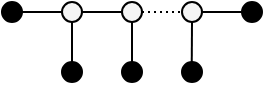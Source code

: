 <mxfile version="14.0.1" type="github">
  <diagram id="vJp_-WfZZ8hn2X-BKur6" name="Page-1">
    <mxGraphModel dx="569" dy="305" grid="1" gridSize="10" guides="1" tooltips="1" connect="1" arrows="1" fold="1" page="1" pageScale="1" pageWidth="850" pageHeight="1100" math="0" shadow="0">
      <root>
        <mxCell id="0" />
        <mxCell id="1" parent="0" />
        <mxCell id="AhCpDjM0Dkvay_AOFEc5-1" value="" style="ellipse;whiteSpace=wrap;html=1;aspect=fixed;fillColor=#f5f5f5;fontColor=#333333;" parent="1" vertex="1">
          <mxGeometry x="420" y="320" width="10" height="10" as="geometry" />
        </mxCell>
        <mxCell id="AhCpDjM0Dkvay_AOFEc5-2" value="" style="ellipse;whiteSpace=wrap;html=1;aspect=fixed;fontColor=#333333;fillColor=#F5F5F5;" parent="1" vertex="1">
          <mxGeometry x="450" y="320" width="10" height="10" as="geometry" />
        </mxCell>
        <mxCell id="AhCpDjM0Dkvay_AOFEc5-3" value="" style="ellipse;whiteSpace=wrap;html=1;aspect=fixed;fontColor=#333333;fillColor=#F5F5F5;" parent="1" vertex="1">
          <mxGeometry x="480" y="320" width="10" height="10" as="geometry" />
        </mxCell>
        <mxCell id="AhCpDjM0Dkvay_AOFEc5-5" value="" style="ellipse;whiteSpace=wrap;html=1;aspect=fixed;fontColor=#333333;fillColor=#000000;" parent="1" vertex="1">
          <mxGeometry x="510" y="320" width="10" height="10" as="geometry" />
        </mxCell>
        <mxCell id="AhCpDjM0Dkvay_AOFEc5-6" value="" style="ellipse;whiteSpace=wrap;html=1;aspect=fixed;fontColor=#333333;fillColor=#000000;" parent="1" vertex="1">
          <mxGeometry x="480" y="350" width="10" height="10" as="geometry" />
        </mxCell>
        <mxCell id="AhCpDjM0Dkvay_AOFEc5-7" value="" style="ellipse;whiteSpace=wrap;html=1;aspect=fixed;fontColor=#333333;fillColor=#000000;" parent="1" vertex="1">
          <mxGeometry x="450" y="350" width="10" height="10" as="geometry" />
        </mxCell>
        <mxCell id="AhCpDjM0Dkvay_AOFEc5-8" value="" style="ellipse;whiteSpace=wrap;html=1;aspect=fixed;fontColor=#333333;fillColor=#000000;" parent="1" vertex="1">
          <mxGeometry x="420" y="350" width="10" height="10" as="geometry" />
        </mxCell>
        <mxCell id="AhCpDjM0Dkvay_AOFEc5-9" value="" style="ellipse;whiteSpace=wrap;html=1;aspect=fixed;fontColor=#333333;fillColor=#000000;" parent="1" vertex="1">
          <mxGeometry x="390" y="320" width="10" height="10" as="geometry" />
        </mxCell>
        <mxCell id="AhCpDjM0Dkvay_AOFEc5-11" value="" style="endArrow=none;html=1;exitX=0.5;exitY=1;exitDx=0;exitDy=0;entryX=0.487;entryY=0.152;entryDx=0;entryDy=0;entryPerimeter=0;" parent="1" source="AhCpDjM0Dkvay_AOFEc5-3" target="AhCpDjM0Dkvay_AOFEc5-6" edge="1">
          <mxGeometry width="50" height="50" relative="1" as="geometry">
            <mxPoint x="556.464" y="341.464" as="sourcePoint" />
            <mxPoint x="578.536" y="368.536" as="targetPoint" />
          </mxGeometry>
        </mxCell>
        <mxCell id="AhCpDjM0Dkvay_AOFEc5-12" value="" style="endArrow=none;html=1;exitX=1;exitY=0.5;exitDx=0;exitDy=0;entryX=0;entryY=0.5;entryDx=0;entryDy=0;" parent="1" source="AhCpDjM0Dkvay_AOFEc5-3" target="AhCpDjM0Dkvay_AOFEc5-5" edge="1">
          <mxGeometry width="50" height="50" relative="1" as="geometry">
            <mxPoint x="495" y="340" as="sourcePoint" />
            <mxPoint x="494.87" y="361.52" as="targetPoint" />
          </mxGeometry>
        </mxCell>
        <mxCell id="AhCpDjM0Dkvay_AOFEc5-13" value="" style="endArrow=none;html=1;exitX=0.5;exitY=1;exitDx=0;exitDy=0;entryX=0.5;entryY=0;entryDx=0;entryDy=0;" parent="1" source="AhCpDjM0Dkvay_AOFEc5-2" target="AhCpDjM0Dkvay_AOFEc5-7" edge="1">
          <mxGeometry width="50" height="50" relative="1" as="geometry">
            <mxPoint x="450" y="334.92" as="sourcePoint" />
            <mxPoint x="470.0" y="334.92" as="targetPoint" />
          </mxGeometry>
        </mxCell>
        <mxCell id="AhCpDjM0Dkvay_AOFEc5-14" value="" style="endArrow=none;html=1;exitX=1;exitY=0.5;exitDx=0;exitDy=0;" parent="1" source="AhCpDjM0Dkvay_AOFEc5-1" edge="1">
          <mxGeometry width="50" height="50" relative="1" as="geometry">
            <mxPoint x="465" y="340" as="sourcePoint" />
            <mxPoint x="450" y="325" as="targetPoint" />
          </mxGeometry>
        </mxCell>
        <mxCell id="AhCpDjM0Dkvay_AOFEc5-15" value="" style="endArrow=none;html=1;exitX=1;exitY=0.5;exitDx=0;exitDy=0;entryX=0;entryY=0.5;entryDx=0;entryDy=0;" parent="1" source="AhCpDjM0Dkvay_AOFEc5-9" target="AhCpDjM0Dkvay_AOFEc5-1" edge="1">
          <mxGeometry width="50" height="50" relative="1" as="geometry">
            <mxPoint x="440" y="335" as="sourcePoint" />
            <mxPoint x="460" y="335" as="targetPoint" />
          </mxGeometry>
        </mxCell>
        <mxCell id="AhCpDjM0Dkvay_AOFEc5-16" value="" style="endArrow=none;html=1;exitX=0.5;exitY=0;exitDx=0;exitDy=0;entryX=0.5;entryY=1;entryDx=0;entryDy=0;" parent="1" source="AhCpDjM0Dkvay_AOFEc5-8" target="AhCpDjM0Dkvay_AOFEc5-1" edge="1">
          <mxGeometry width="50" height="50" relative="1" as="geometry">
            <mxPoint x="410" y="335" as="sourcePoint" />
            <mxPoint x="430" y="335" as="targetPoint" />
          </mxGeometry>
        </mxCell>
        <mxCell id="AhCpDjM0Dkvay_AOFEc5-17" value="" style="endArrow=none;html=1;exitX=1;exitY=0.5;exitDx=0;exitDy=0;entryX=0;entryY=0.5;entryDx=0;entryDy=0;dashed=1;dashPattern=1 2;" parent="1" source="AhCpDjM0Dkvay_AOFEc5-2" target="AhCpDjM0Dkvay_AOFEc5-3" edge="1">
          <mxGeometry width="50" height="50" relative="1" as="geometry">
            <mxPoint x="440" y="335" as="sourcePoint" />
            <mxPoint x="460" y="335" as="targetPoint" />
          </mxGeometry>
        </mxCell>
      </root>
    </mxGraphModel>
  </diagram>
</mxfile>

